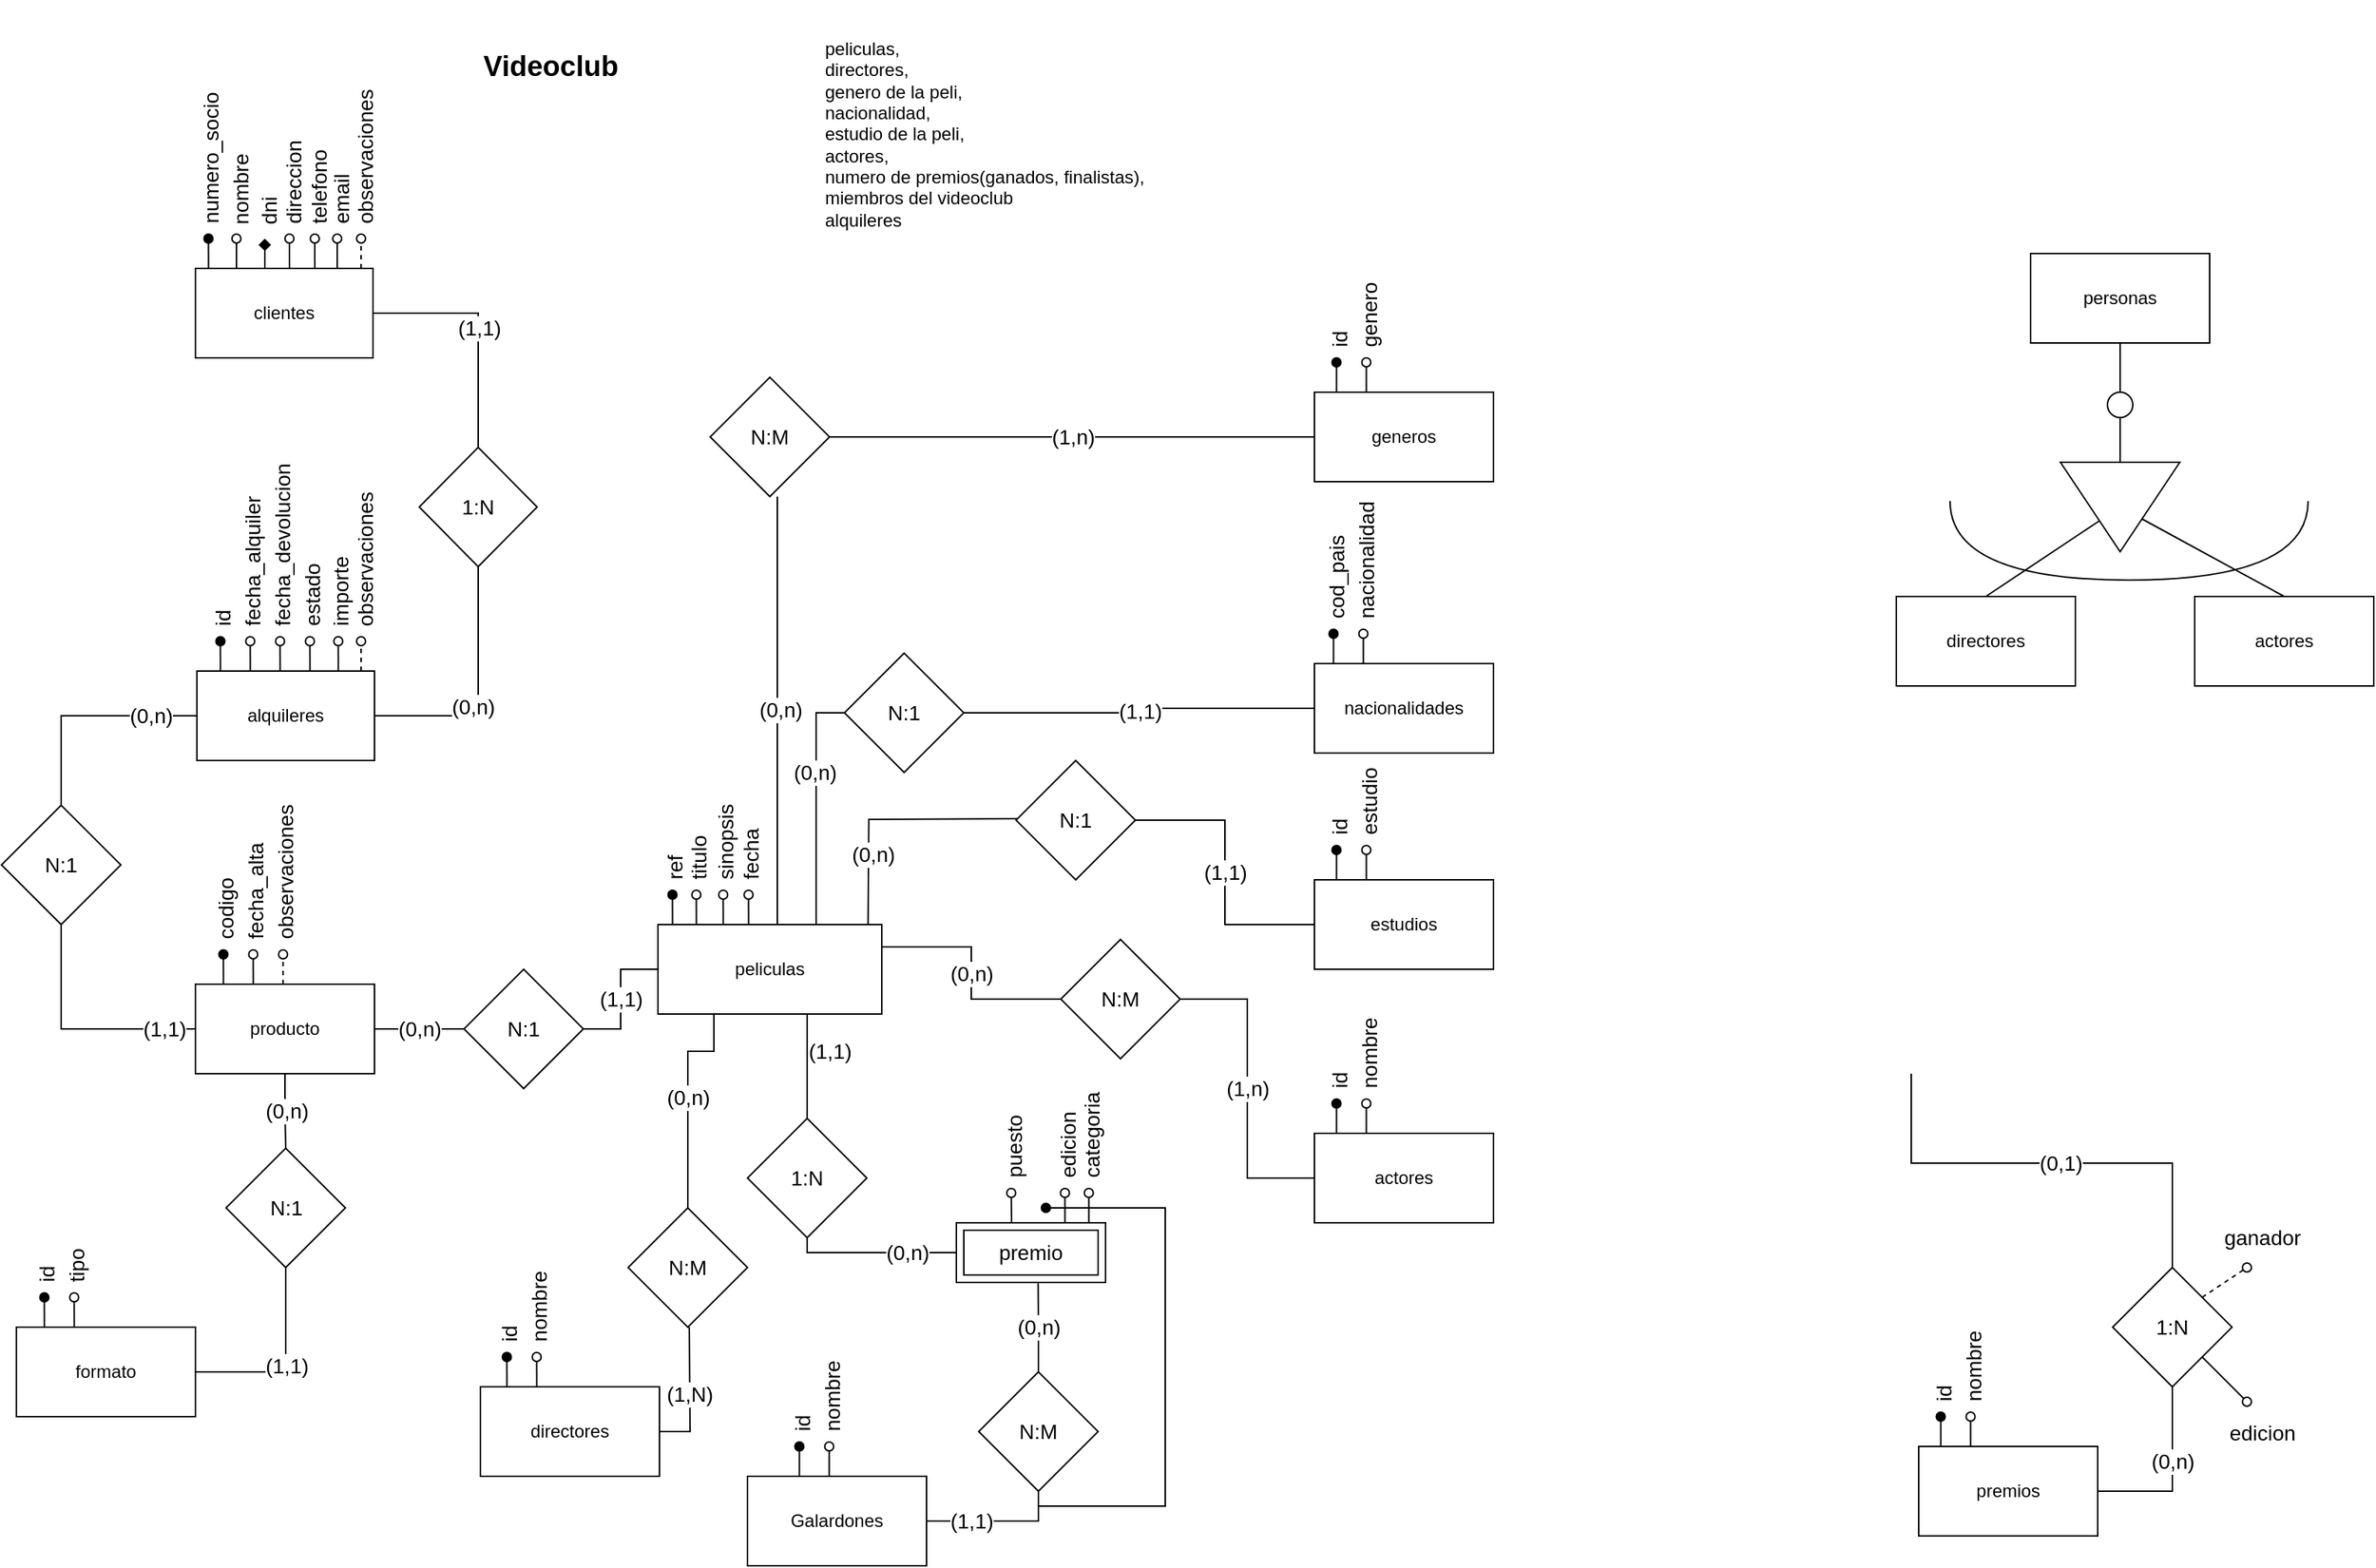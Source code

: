 <mxfile version="16.6.4" type="google"><diagram id="ZzHTfJQ7LZ8whR7xNDQ0" name="Page-1"><mxGraphModel dx="3016" dy="1094" grid="1" gridSize="10" guides="1" tooltips="1" connect="1" arrows="1" fold="1" page="1" pageScale="1" pageWidth="850" pageHeight="1100" math="0" shadow="0"><root><mxCell id="0"/><mxCell id="1" parent="0"/><mxCell id="6CoFgrHIhgTZ_sMAmWbc-1" value="peliculas" style="rounded=0;whiteSpace=wrap;html=1;" vertex="1" parent="1"><mxGeometry x="260" y="630" width="150" height="60" as="geometry"/></mxCell><mxCell id="6CoFgrHIhgTZ_sMAmWbc-2" value="peliculas, &lt;br&gt;directores, &lt;br&gt;genero de la peli, &lt;br&gt;nacionalidad, &lt;br&gt;estudio de la peli, &lt;br&gt;actores, &lt;br&gt;numero de premios(ganados, finalistas), &lt;br&gt;&lt;div&gt;&lt;span&gt;miembros del videoclub&lt;/span&gt;&lt;/div&gt;&lt;div&gt;&lt;span&gt;alquileres&lt;/span&gt;&lt;/div&gt;" style="text;html=1;strokeColor=none;fillColor=none;align=left;verticalAlign=middle;whiteSpace=wrap;rounded=0;" vertex="1" parent="1"><mxGeometry x="370" y="10" width="250" height="180" as="geometry"/></mxCell><mxCell id="6CoFgrHIhgTZ_sMAmWbc-3" value="Videoclub" style="text;html=1;strokeColor=none;fillColor=none;align=left;verticalAlign=middle;whiteSpace=wrap;rounded=0;fontStyle=1;fontSize=19;" vertex="1" parent="1"><mxGeometry x="141" y="40" width="210" height="30" as="geometry"/></mxCell><mxCell id="6CoFgrHIhgTZ_sMAmWbc-54" value="(1,N)" style="edgeStyle=orthogonalEdgeStyle;rounded=0;orthogonalLoop=1;jettySize=auto;html=1;entryX=0.5;entryY=1;entryDx=0;entryDy=0;fontSize=14;endArrow=none;endFill=0;exitX=1;exitY=0.5;exitDx=0;exitDy=0;" edge="1" parent="1" source="6CoFgrHIhgTZ_sMAmWbc-4"><mxGeometry relative="1" as="geometry"><mxPoint x="271.014" y="1009.97" as="sourcePoint"/><mxPoint x="281" y="900" as="targetPoint"/></mxGeometry></mxCell><mxCell id="6CoFgrHIhgTZ_sMAmWbc-4" value="directores" style="rounded=0;whiteSpace=wrap;html=1;" vertex="1" parent="1"><mxGeometry x="141" y="940" width="120" height="60" as="geometry"/></mxCell><mxCell id="6CoFgrHIhgTZ_sMAmWbc-47" value="(1,n)" style="edgeStyle=orthogonalEdgeStyle;rounded=0;orthogonalLoop=1;jettySize=auto;html=1;entryX=1;entryY=0.5;entryDx=0;entryDy=0;fontSize=14;endArrow=none;endFill=0;" edge="1" parent="1" source="6CoFgrHIhgTZ_sMAmWbc-5" target="6CoFgrHIhgTZ_sMAmWbc-42"><mxGeometry relative="1" as="geometry"/></mxCell><mxCell id="6CoFgrHIhgTZ_sMAmWbc-5" value="generos" style="rounded=0;whiteSpace=wrap;html=1;" vertex="1" parent="1"><mxGeometry x="700" y="273" width="120" height="60" as="geometry"/></mxCell><mxCell id="6CoFgrHIhgTZ_sMAmWbc-48" value="(1,1)" style="edgeStyle=orthogonalEdgeStyle;rounded=0;orthogonalLoop=1;jettySize=auto;html=1;fontSize=14;endArrow=none;endFill=0;" edge="1" parent="1" source="6CoFgrHIhgTZ_sMAmWbc-6" target="6CoFgrHIhgTZ_sMAmWbc-44"><mxGeometry relative="1" as="geometry"/></mxCell><mxCell id="6CoFgrHIhgTZ_sMAmWbc-6" value="nacionalidades" style="rounded=0;whiteSpace=wrap;html=1;" vertex="1" parent="1"><mxGeometry x="700" y="455" width="120" height="60" as="geometry"/></mxCell><mxCell id="6CoFgrHIhgTZ_sMAmWbc-49" value="(1,1)" style="edgeStyle=orthogonalEdgeStyle;rounded=0;orthogonalLoop=1;jettySize=auto;html=1;entryX=1;entryY=0.5;entryDx=0;entryDy=0;fontSize=14;endArrow=none;endFill=0;" edge="1" parent="1" source="6CoFgrHIhgTZ_sMAmWbc-7" target="6CoFgrHIhgTZ_sMAmWbc-45"><mxGeometry relative="1" as="geometry"/></mxCell><mxCell id="6CoFgrHIhgTZ_sMAmWbc-7" value="estudios" style="rounded=0;whiteSpace=wrap;html=1;" vertex="1" parent="1"><mxGeometry x="700" y="600" width="120" height="60" as="geometry"/></mxCell><mxCell id="6CoFgrHIhgTZ_sMAmWbc-50" value="(1,n)" style="edgeStyle=orthogonalEdgeStyle;rounded=0;orthogonalLoop=1;jettySize=auto;html=1;entryX=1;entryY=0.5;entryDx=0;entryDy=0;fontSize=14;endArrow=none;endFill=0;" edge="1" parent="1" source="6CoFgrHIhgTZ_sMAmWbc-8" target="6CoFgrHIhgTZ_sMAmWbc-46"><mxGeometry relative="1" as="geometry"/></mxCell><mxCell id="6CoFgrHIhgTZ_sMAmWbc-8" value="actores" style="rounded=0;whiteSpace=wrap;html=1;" vertex="1" parent="1"><mxGeometry x="700" y="770" width="120" height="60" as="geometry"/></mxCell><mxCell id="6CoFgrHIhgTZ_sMAmWbc-53" value="(1,1)" style="edgeStyle=orthogonalEdgeStyle;rounded=0;orthogonalLoop=1;jettySize=auto;html=1;fontSize=14;endArrow=none;endFill=0;entryX=0.5;entryY=1;entryDx=0;entryDy=0;" edge="1" parent="1" source="6CoFgrHIhgTZ_sMAmWbc-9" target="6CoFgrHIhgTZ_sMAmWbc-129"><mxGeometry x="-0.368" relative="1" as="geometry"><mxPoint x="590" y="980" as="targetPoint"/><mxPoint as="offset"/></mxGeometry></mxCell><mxCell id="6CoFgrHIhgTZ_sMAmWbc-9" value="Galardones" style="rounded=0;whiteSpace=wrap;html=1;" vertex="1" parent="1"><mxGeometry x="320" y="1000" width="120" height="60" as="geometry"/></mxCell><mxCell id="6CoFgrHIhgTZ_sMAmWbc-11" value="alquileres" style="rounded=0;whiteSpace=wrap;html=1;" vertex="1" parent="1"><mxGeometry x="-49" y="460" width="119" height="60" as="geometry"/></mxCell><mxCell id="6CoFgrHIhgTZ_sMAmWbc-37" value="(0,n)" style="edgeStyle=orthogonalEdgeStyle;rounded=0;orthogonalLoop=1;jettySize=auto;html=1;entryX=0.5;entryY=0;entryDx=0;entryDy=0;fontSize=14;endArrow=none;endFill=0;" edge="1" parent="1" source="6CoFgrHIhgTZ_sMAmWbc-12" target="6CoFgrHIhgTZ_sMAmWbc-36"><mxGeometry relative="1" as="geometry"/></mxCell><mxCell id="6CoFgrHIhgTZ_sMAmWbc-40" value="(0,n)" style="edgeStyle=orthogonalEdgeStyle;rounded=0;orthogonalLoop=1;jettySize=auto;html=1;entryX=0;entryY=0.5;entryDx=0;entryDy=0;fontSize=14;endArrow=none;endFill=0;" edge="1" parent="1" source="6CoFgrHIhgTZ_sMAmWbc-12" target="6CoFgrHIhgTZ_sMAmWbc-39"><mxGeometry relative="1" as="geometry"/></mxCell><mxCell id="6CoFgrHIhgTZ_sMAmWbc-12" value="producto" style="rounded=0;whiteSpace=wrap;html=1;" vertex="1" parent="1"><mxGeometry x="-50" y="670" width="120" height="60" as="geometry"/></mxCell><mxCell id="6CoFgrHIhgTZ_sMAmWbc-18" value="formato" style="rounded=0;whiteSpace=wrap;html=1;" vertex="1" parent="1"><mxGeometry x="-170" y="900" width="120" height="60" as="geometry"/></mxCell><mxCell id="6CoFgrHIhgTZ_sMAmWbc-23" value="(0,n)" style="edgeStyle=orthogonalEdgeStyle;rounded=0;orthogonalLoop=1;jettySize=auto;html=1;fontSize=14;endArrow=none;endFill=0;align=left;exitX=0.5;exitY=1;exitDx=0;exitDy=0;entryX=1;entryY=0.5;entryDx=0;entryDy=0;" edge="1" parent="1" source="6CoFgrHIhgTZ_sMAmWbc-27" target="6CoFgrHIhgTZ_sMAmWbc-11"><mxGeometry x="0.091" y="-20" relative="1" as="geometry"><mxPoint x="170" y="429.5" as="sourcePoint"/><mxPoint y="1" as="offset"/></mxGeometry></mxCell><mxCell id="6CoFgrHIhgTZ_sMAmWbc-27" value="1:N" style="rhombus;whiteSpace=wrap;html=1;fontSize=14;strokeColor=default;fillColor=default;" vertex="1" parent="1"><mxGeometry x="100" y="310" width="79" height="80" as="geometry"/></mxCell><mxCell id="6CoFgrHIhgTZ_sMAmWbc-29" value="(1,1)" style="edgeStyle=orthogonalEdgeStyle;rounded=0;orthogonalLoop=1;jettySize=auto;html=1;fontSize=14;endArrow=none;endFill=0;" edge="1" parent="1" source="6CoFgrHIhgTZ_sMAmWbc-28" target="6CoFgrHIhgTZ_sMAmWbc-27"><mxGeometry relative="1" as="geometry"/></mxCell><mxCell id="6CoFgrHIhgTZ_sMAmWbc-71" value="numero_socio" style="rounded=0;orthogonalLoop=1;jettySize=auto;html=1;exitX=0.25;exitY=0;exitDx=0;exitDy=0;fontSize=14;endArrow=oval;endFill=1;horizontal=0;align=left;verticalAlign=middle;" edge="1" parent="1"><mxGeometry x="1" y="-10" relative="1" as="geometry"><mxPoint x="-41.28" y="170" as="targetPoint"/><mxPoint x="-41.25" y="190" as="sourcePoint"/><mxPoint x="-10" y="-10" as="offset"/></mxGeometry></mxCell><mxCell id="6CoFgrHIhgTZ_sMAmWbc-72" value="nombre" style="edgeStyle=none;rounded=0;orthogonalLoop=1;jettySize=auto;html=1;exitX=0.5;exitY=0;exitDx=0;exitDy=0;fontSize=14;endArrow=oval;endFill=0;horizontal=0;verticalAlign=middle;align=left;" edge="1" parent="1"><mxGeometry x="1" y="-10" relative="1" as="geometry"><mxPoint x="-22.52" y="170" as="targetPoint"/><mxPoint x="-22.5" y="190" as="sourcePoint"/><mxPoint x="-9" y="-10" as="offset"/></mxGeometry></mxCell><mxCell id="6CoFgrHIhgTZ_sMAmWbc-28" value="clientes" style="rounded=0;whiteSpace=wrap;html=1;" vertex="1" parent="1"><mxGeometry x="-50" y="190" width="119" height="60" as="geometry"/></mxCell><mxCell id="6CoFgrHIhgTZ_sMAmWbc-31" value="(0,n)" style="edgeStyle=orthogonalEdgeStyle;rounded=0;orthogonalLoop=1;jettySize=auto;html=1;entryX=0;entryY=0.5;entryDx=0;entryDy=0;fontSize=14;endArrow=none;endFill=0;exitX=0.5;exitY=0;exitDx=0;exitDy=0;" edge="1" parent="1" source="6CoFgrHIhgTZ_sMAmWbc-30" target="6CoFgrHIhgTZ_sMAmWbc-11"><mxGeometry x="0.589" relative="1" as="geometry"><mxPoint as="offset"/></mxGeometry></mxCell><mxCell id="6CoFgrHIhgTZ_sMAmWbc-32" value="(1,1)" style="edgeStyle=orthogonalEdgeStyle;rounded=0;orthogonalLoop=1;jettySize=auto;html=1;entryX=0;entryY=0.25;entryDx=0;entryDy=0;fontSize=14;endArrow=none;endFill=0;exitX=0.5;exitY=1;exitDx=0;exitDy=0;" edge="1" parent="1" source="6CoFgrHIhgTZ_sMAmWbc-30" target="6CoFgrHIhgTZ_sMAmWbc-12"><mxGeometry x="0.586" relative="1" as="geometry"><Array as="points"><mxPoint x="-140" y="700"/><mxPoint x="-50" y="700"/></Array><mxPoint as="offset"/></mxGeometry></mxCell><mxCell id="6CoFgrHIhgTZ_sMAmWbc-30" value="N:1" style="rhombus;whiteSpace=wrap;html=1;fontSize=14;strokeColor=default;fillColor=default;" vertex="1" parent="1"><mxGeometry x="-180" y="550" width="80" height="80" as="geometry"/></mxCell><mxCell id="6CoFgrHIhgTZ_sMAmWbc-38" value="(1,1)" style="edgeStyle=orthogonalEdgeStyle;rounded=0;orthogonalLoop=1;jettySize=auto;html=1;entryX=1;entryY=0.5;entryDx=0;entryDy=0;fontSize=14;endArrow=none;endFill=0;exitX=0.5;exitY=1;exitDx=0;exitDy=0;" edge="1" parent="1" source="6CoFgrHIhgTZ_sMAmWbc-36" target="6CoFgrHIhgTZ_sMAmWbc-18"><mxGeometry relative="1" as="geometry"/></mxCell><mxCell id="6CoFgrHIhgTZ_sMAmWbc-36" value="N:1" style="rhombus;whiteSpace=wrap;html=1;fontSize=14;strokeColor=default;fillColor=default;" vertex="1" parent="1"><mxGeometry x="-29.5" y="780" width="80" height="80" as="geometry"/></mxCell><mxCell id="6CoFgrHIhgTZ_sMAmWbc-41" value="(1,1)" style="edgeStyle=orthogonalEdgeStyle;rounded=0;orthogonalLoop=1;jettySize=auto;html=1;entryX=0;entryY=0.5;entryDx=0;entryDy=0;fontSize=14;endArrow=none;endFill=0;" edge="1" parent="1" source="6CoFgrHIhgTZ_sMAmWbc-39" target="6CoFgrHIhgTZ_sMAmWbc-1"><mxGeometry relative="1" as="geometry"/></mxCell><mxCell id="6CoFgrHIhgTZ_sMAmWbc-39" value="N:1" style="rhombus;whiteSpace=wrap;html=1;fontSize=14;strokeColor=default;fillColor=default;" vertex="1" parent="1"><mxGeometry x="130" y="660" width="80" height="80" as="geometry"/></mxCell><mxCell id="6CoFgrHIhgTZ_sMAmWbc-55" value="&lt;span style=&quot;color: rgb(0 , 0 , 0) ; font-family: &amp;#34;helvetica&amp;#34; ; font-size: 14px ; font-style: normal ; font-weight: 400 ; letter-spacing: normal ; text-align: center ; text-indent: 0px ; text-transform: none ; word-spacing: 0px ; background-color: rgb(255 , 255 , 255) ; display: inline ; float: none&quot;&gt;(0,n)&lt;/span&gt;" style="edgeStyle=orthogonalEdgeStyle;rounded=0;orthogonalLoop=1;jettySize=auto;html=1;fontSize=14;endArrow=none;endFill=0;" edge="1" parent="1"><mxGeometry x="-0.002" y="2" relative="1" as="geometry"><mxPoint x="340" y="343" as="sourcePoint"/><mxPoint x="340" y="630" as="targetPoint"/><mxPoint as="offset"/></mxGeometry></mxCell><mxCell id="6CoFgrHIhgTZ_sMAmWbc-42" value="N:M" style="rhombus;whiteSpace=wrap;html=1;fontSize=14;strokeColor=default;fillColor=default;" vertex="1" parent="1"><mxGeometry x="295" y="263" width="80" height="80" as="geometry"/></mxCell><mxCell id="6CoFgrHIhgTZ_sMAmWbc-59" style="edgeStyle=orthogonalEdgeStyle;rounded=0;orthogonalLoop=1;jettySize=auto;html=1;entryX=0.75;entryY=0;entryDx=0;entryDy=0;fontSize=14;endArrow=none;endFill=0;" edge="1" parent="1"><mxGeometry relative="1" as="geometry"><mxPoint x="391" y="488" as="sourcePoint"/><mxPoint x="378.5" y="630" as="targetPoint"/><Array as="points"><mxPoint x="366" y="488"/><mxPoint x="366" y="630"/></Array></mxGeometry></mxCell><mxCell id="6CoFgrHIhgTZ_sMAmWbc-60" value="(0,n)" style="edgeLabel;html=1;align=center;verticalAlign=middle;resizable=0;points=[];fontSize=14;" vertex="1" connectable="0" parent="6CoFgrHIhgTZ_sMAmWbc-59"><mxGeometry x="0.747" y="-1" relative="1" as="geometry"><mxPoint y="-92" as="offset"/></mxGeometry></mxCell><mxCell id="6CoFgrHIhgTZ_sMAmWbc-44" value="N:1" style="rhombus;whiteSpace=wrap;html=1;fontSize=14;strokeColor=default;fillColor=default;" vertex="1" parent="1"><mxGeometry x="385" y="448" width="80" height="80" as="geometry"/></mxCell><mxCell id="6CoFgrHIhgTZ_sMAmWbc-61" style="edgeStyle=orthogonalEdgeStyle;rounded=0;orthogonalLoop=1;jettySize=auto;html=1;entryX=0.912;entryY=0.019;entryDx=0;entryDy=0;entryPerimeter=0;fontSize=14;endArrow=none;endFill=0;" edge="1" parent="1"><mxGeometry relative="1" as="geometry"><mxPoint x="504" y="559.0" as="sourcePoint"/><mxPoint x="400.8" y="630.14" as="targetPoint"/></mxGeometry></mxCell><mxCell id="6CoFgrHIhgTZ_sMAmWbc-62" value="(0,n)" style="edgeLabel;html=1;align=center;verticalAlign=middle;resizable=0;points=[];fontSize=14;" vertex="1" connectable="0" parent="6CoFgrHIhgTZ_sMAmWbc-61"><mxGeometry x="0.851" relative="1" as="geometry"><mxPoint x="3" y="-35" as="offset"/></mxGeometry></mxCell><mxCell id="6CoFgrHIhgTZ_sMAmWbc-45" value="N:1" style="rhombus;whiteSpace=wrap;html=1;fontSize=14;strokeColor=default;fillColor=default;" vertex="1" parent="1"><mxGeometry x="500" y="520" width="80" height="80" as="geometry"/></mxCell><mxCell id="6CoFgrHIhgTZ_sMAmWbc-63" value="(0,n)" style="edgeStyle=orthogonalEdgeStyle;rounded=0;orthogonalLoop=1;jettySize=auto;html=1;entryX=1;entryY=0.25;entryDx=0;entryDy=0;fontSize=14;endArrow=none;endFill=0;" edge="1" parent="1" source="6CoFgrHIhgTZ_sMAmWbc-46" target="6CoFgrHIhgTZ_sMAmWbc-1"><mxGeometry relative="1" as="geometry"/></mxCell><mxCell id="6CoFgrHIhgTZ_sMAmWbc-46" value="N:M" style="rhombus;whiteSpace=wrap;html=1;fontSize=14;strokeColor=default;fillColor=default;" vertex="1" parent="1"><mxGeometry x="530" y="640" width="80" height="80" as="geometry"/></mxCell><mxCell id="6CoFgrHIhgTZ_sMAmWbc-66" value="(1,1)" style="edgeStyle=orthogonalEdgeStyle;rounded=0;orthogonalLoop=1;jettySize=auto;html=1;fontSize=14;endArrow=none;endFill=0;exitX=0.5;exitY=0;exitDx=0;exitDy=0;" edge="1" parent="1" source="6CoFgrHIhgTZ_sMAmWbc-127" target="6CoFgrHIhgTZ_sMAmWbc-1"><mxGeometry x="0.294" y="-15" relative="1" as="geometry"><mxPoint x="510.023" y="820.023" as="sourcePoint"/><Array as="points"><mxPoint x="360" y="740"/><mxPoint x="360" y="740"/></Array><mxPoint as="offset"/></mxGeometry></mxCell><mxCell id="6CoFgrHIhgTZ_sMAmWbc-67" value="(0,n)" style="edgeStyle=orthogonalEdgeStyle;rounded=0;orthogonalLoop=1;jettySize=auto;html=1;fontSize=14;endArrow=none;endFill=0;exitX=0.5;exitY=0;exitDx=0;exitDy=0;entryX=0.25;entryY=1;entryDx=0;entryDy=0;" edge="1" parent="1" source="6CoFgrHIhgTZ_sMAmWbc-52" target="6CoFgrHIhgTZ_sMAmWbc-1"><mxGeometry relative="1" as="geometry"><mxPoint x="350" y="780" as="targetPoint"/><Array as="points"><mxPoint x="280" y="715"/><mxPoint x="297" y="715"/></Array></mxGeometry></mxCell><mxCell id="6CoFgrHIhgTZ_sMAmWbc-52" value="N:M" style="rhombus;whiteSpace=wrap;html=1;fontSize=14;strokeColor=default;fillColor=default;" vertex="1" parent="1"><mxGeometry x="240" y="820" width="80" height="80" as="geometry"/></mxCell><mxCell id="6CoFgrHIhgTZ_sMAmWbc-73" value="dni" style="edgeStyle=none;rounded=0;orthogonalLoop=1;jettySize=auto;html=1;exitX=0.5;exitY=0;exitDx=0;exitDy=0;fontSize=14;endArrow=diamond;endFill=1;horizontal=0;verticalAlign=middle;align=left;" edge="1" parent="1"><mxGeometry x="1" y="-10" relative="1" as="geometry"><mxPoint x="-3.52" y="170" as="targetPoint"/><mxPoint x="-3.5" y="190" as="sourcePoint"/><mxPoint x="-9" y="-10" as="offset"/></mxGeometry></mxCell><mxCell id="6CoFgrHIhgTZ_sMAmWbc-74" value="direccion" style="edgeStyle=none;rounded=0;orthogonalLoop=1;jettySize=auto;html=1;exitX=0.5;exitY=0;exitDx=0;exitDy=0;fontSize=14;endArrow=oval;endFill=0;horizontal=0;verticalAlign=middle;align=left;" edge="1" parent="1"><mxGeometry x="1" y="-10" relative="1" as="geometry"><mxPoint x="13.0" y="170" as="targetPoint"/><mxPoint x="13.02" y="190" as="sourcePoint"/><mxPoint x="-9" y="-10" as="offset"/></mxGeometry></mxCell><mxCell id="6CoFgrHIhgTZ_sMAmWbc-75" value="telefono" style="edgeStyle=none;rounded=0;orthogonalLoop=1;jettySize=auto;html=1;exitX=0.5;exitY=0;exitDx=0;exitDy=0;fontSize=14;endArrow=oval;endFill=0;horizontal=0;verticalAlign=middle;align=left;" edge="1" parent="1"><mxGeometry x="1" y="-10" relative="1" as="geometry"><mxPoint x="30" y="170" as="targetPoint"/><mxPoint x="30.02" y="190" as="sourcePoint"/><mxPoint x="-9" y="-10" as="offset"/></mxGeometry></mxCell><mxCell id="6CoFgrHIhgTZ_sMAmWbc-77" value="email" style="edgeStyle=none;rounded=0;orthogonalLoop=1;jettySize=auto;html=1;exitX=0.5;exitY=0;exitDx=0;exitDy=0;fontSize=14;endArrow=oval;endFill=0;horizontal=0;verticalAlign=middle;align=left;" edge="1" parent="1"><mxGeometry x="1" y="-10" relative="1" as="geometry"><mxPoint x="45" y="170" as="targetPoint"/><mxPoint x="45.02" y="190" as="sourcePoint"/><mxPoint x="-9" y="-10" as="offset"/></mxGeometry></mxCell><mxCell id="6CoFgrHIhgTZ_sMAmWbc-78" value="fecha_alquiler&lt;br&gt;" style="rounded=0;orthogonalLoop=1;jettySize=auto;html=1;exitX=0.25;exitY=0;exitDx=0;exitDy=0;fontSize=14;endArrow=oval;endFill=0;horizontal=0;align=left;verticalAlign=middle;" edge="1" parent="1"><mxGeometry x="1" y="-10" relative="1" as="geometry"><mxPoint x="-13.28" y="440" as="targetPoint"/><mxPoint x="-13.25" y="460" as="sourcePoint"/><mxPoint x="-10" y="-10" as="offset"/></mxGeometry></mxCell><mxCell id="6CoFgrHIhgTZ_sMAmWbc-79" value="fecha_devolucion" style="rounded=0;orthogonalLoop=1;jettySize=auto;html=1;exitX=0.25;exitY=0;exitDx=0;exitDy=0;fontSize=14;endArrow=oval;endFill=0;horizontal=0;align=left;verticalAlign=middle;" edge="1" parent="1"><mxGeometry x="1" y="-10" relative="1" as="geometry"><mxPoint x="6.72" y="440" as="targetPoint"/><mxPoint x="6.75" y="460" as="sourcePoint"/><mxPoint x="-10" y="-10" as="offset"/></mxGeometry></mxCell><mxCell id="6CoFgrHIhgTZ_sMAmWbc-80" value="estado" style="rounded=0;orthogonalLoop=1;jettySize=auto;html=1;exitX=0.25;exitY=0;exitDx=0;exitDy=0;fontSize=14;endArrow=oval;endFill=0;horizontal=0;align=left;verticalAlign=middle;" edge="1" parent="1"><mxGeometry x="1" y="-10" relative="1" as="geometry"><mxPoint x="26.72" y="440" as="targetPoint"/><mxPoint x="26.75" y="460" as="sourcePoint"/><mxPoint x="-10" y="-10" as="offset"/></mxGeometry></mxCell><mxCell id="6CoFgrHIhgTZ_sMAmWbc-82" value="id" style="rounded=0;orthogonalLoop=1;jettySize=auto;html=1;exitX=0.25;exitY=0;exitDx=0;exitDy=0;fontSize=14;endArrow=oval;endFill=1;horizontal=0;align=left;verticalAlign=middle;" edge="1" parent="1"><mxGeometry x="1" y="-10" relative="1" as="geometry"><mxPoint x="-33.28" y="440" as="targetPoint"/><mxPoint x="-33.25" y="460" as="sourcePoint"/><mxPoint x="-10" y="-10" as="offset"/></mxGeometry></mxCell><mxCell id="6CoFgrHIhgTZ_sMAmWbc-83" value="importe" style="rounded=0;orthogonalLoop=1;jettySize=auto;html=1;exitX=0.25;exitY=0;exitDx=0;exitDy=0;fontSize=14;endArrow=oval;endFill=0;horizontal=0;align=left;verticalAlign=middle;" edge="1" parent="1"><mxGeometry x="1" y="-10" relative="1" as="geometry"><mxPoint x="45.72" y="440" as="targetPoint"/><mxPoint x="45.75" y="460" as="sourcePoint"/><mxPoint x="-10" y="-10" as="offset"/></mxGeometry></mxCell><mxCell id="6CoFgrHIhgTZ_sMAmWbc-85" value="fecha_alta" style="rounded=0;orthogonalLoop=1;jettySize=auto;html=1;exitX=0.25;exitY=0;exitDx=0;exitDy=0;fontSize=14;endArrow=oval;endFill=0;horizontal=0;align=left;verticalAlign=middle;" edge="1" parent="1"><mxGeometry x="1" y="-10" relative="1" as="geometry"><mxPoint x="-11.28" y="650" as="targetPoint"/><mxPoint x="-11.25" y="670" as="sourcePoint"/><mxPoint x="-10" y="-10" as="offset"/></mxGeometry></mxCell><mxCell id="6CoFgrHIhgTZ_sMAmWbc-86" value="codigo" style="rounded=0;orthogonalLoop=1;jettySize=auto;html=1;exitX=0.25;exitY=0;exitDx=0;exitDy=0;fontSize=14;endArrow=oval;endFill=1;horizontal=0;align=left;verticalAlign=middle;" edge="1" parent="1"><mxGeometry x="1" y="-10" relative="1" as="geometry"><mxPoint x="-31.28" y="650" as="targetPoint"/><mxPoint x="-31.25" y="670" as="sourcePoint"/><mxPoint x="-10" y="-10" as="offset"/></mxGeometry></mxCell><mxCell id="6CoFgrHIhgTZ_sMAmWbc-87" value="observaciones" style="rounded=0;orthogonalLoop=1;jettySize=auto;html=1;exitX=0.25;exitY=0;exitDx=0;exitDy=0;fontSize=14;endArrow=oval;endFill=0;horizontal=0;align=left;verticalAlign=middle;dashed=1;" edge="1" parent="1"><mxGeometry x="1" y="-10" relative="1" as="geometry"><mxPoint x="8.72" y="650" as="targetPoint"/><mxPoint x="8.75" y="670" as="sourcePoint"/><mxPoint x="-10" y="-10" as="offset"/></mxGeometry></mxCell><mxCell id="6CoFgrHIhgTZ_sMAmWbc-88" value="observaciones" style="edgeStyle=none;rounded=0;orthogonalLoop=1;jettySize=auto;html=1;exitX=0.5;exitY=0;exitDx=0;exitDy=0;fontSize=14;endArrow=oval;endFill=0;horizontal=0;verticalAlign=middle;align=left;dashed=1;" edge="1" parent="1"><mxGeometry x="1" y="-10" relative="1" as="geometry"><mxPoint x="61" y="170" as="targetPoint"/><mxPoint x="61.02" y="190" as="sourcePoint"/><mxPoint x="-9" y="-10" as="offset"/></mxGeometry></mxCell><mxCell id="6CoFgrHIhgTZ_sMAmWbc-91" value="nombre" style="rounded=0;orthogonalLoop=1;jettySize=auto;html=1;exitX=0.25;exitY=0;exitDx=0;exitDy=0;fontSize=14;endArrow=oval;endFill=0;horizontal=0;align=left;verticalAlign=middle;" edge="1" parent="1"><mxGeometry x="1" y="-10" relative="1" as="geometry"><mxPoint x="178.72" y="920" as="targetPoint"/><mxPoint x="178.75" y="940" as="sourcePoint"/><mxPoint x="-10" y="-10" as="offset"/></mxGeometry></mxCell><mxCell id="6CoFgrHIhgTZ_sMAmWbc-92" value="id" style="rounded=0;orthogonalLoop=1;jettySize=auto;html=1;exitX=0.25;exitY=0;exitDx=0;exitDy=0;fontSize=14;endArrow=oval;endFill=1;horizontal=0;align=left;verticalAlign=middle;" edge="1" parent="1"><mxGeometry x="1" y="-10" relative="1" as="geometry"><mxPoint x="158.72" y="920" as="targetPoint"/><mxPoint x="158.75" y="940" as="sourcePoint"/><mxPoint x="-10" y="-10" as="offset"/></mxGeometry></mxCell><mxCell id="6CoFgrHIhgTZ_sMAmWbc-93" value="titulo" style="rounded=0;orthogonalLoop=1;jettySize=auto;html=1;exitX=0.25;exitY=0;exitDx=0;exitDy=0;fontSize=14;endArrow=oval;endFill=0;horizontal=0;align=left;verticalAlign=middle;" edge="1" parent="1"><mxGeometry x="1" y="-10" relative="1" as="geometry"><mxPoint x="285.72" y="610" as="targetPoint"/><mxPoint x="285.75" y="630" as="sourcePoint"/><mxPoint x="-10" y="-10" as="offset"/></mxGeometry></mxCell><mxCell id="6CoFgrHIhgTZ_sMAmWbc-94" value="sinopsis" style="rounded=0;orthogonalLoop=1;jettySize=auto;html=1;exitX=0.25;exitY=0;exitDx=0;exitDy=0;fontSize=14;endArrow=oval;endFill=0;horizontal=0;align=left;verticalAlign=middle;" edge="1" parent="1"><mxGeometry x="1" y="-10" relative="1" as="geometry"><mxPoint x="303.72" y="610" as="targetPoint"/><mxPoint x="303.75" y="630" as="sourcePoint"/><mxPoint x="-10" y="-10" as="offset"/></mxGeometry></mxCell><mxCell id="6CoFgrHIhgTZ_sMAmWbc-95" value="ref" style="rounded=0;orthogonalLoop=1;jettySize=auto;html=1;exitX=0.25;exitY=0;exitDx=0;exitDy=0;fontSize=14;endArrow=oval;endFill=1;horizontal=0;align=left;verticalAlign=middle;" edge="1" parent="1"><mxGeometry x="1" y="-10" relative="1" as="geometry"><mxPoint x="269.72" y="610" as="targetPoint"/><mxPoint x="269.75" y="630" as="sourcePoint"/><mxPoint x="-10" y="-10" as="offset"/></mxGeometry></mxCell><mxCell id="6CoFgrHIhgTZ_sMAmWbc-96" value="genero" style="rounded=0;orthogonalLoop=1;jettySize=auto;html=1;exitX=0.25;exitY=0;exitDx=0;exitDy=0;fontSize=14;endArrow=oval;endFill=0;horizontal=0;align=left;verticalAlign=middle;" edge="1" parent="1"><mxGeometry x="1" y="-10" relative="1" as="geometry"><mxPoint x="734.77" y="253" as="targetPoint"/><mxPoint x="734.8" y="273" as="sourcePoint"/><mxPoint x="-10" y="-10" as="offset"/></mxGeometry></mxCell><mxCell id="6CoFgrHIhgTZ_sMAmWbc-97" value="id" style="rounded=0;orthogonalLoop=1;jettySize=auto;html=1;exitX=0.25;exitY=0;exitDx=0;exitDy=0;fontSize=14;endArrow=oval;endFill=1;horizontal=0;align=left;verticalAlign=middle;" edge="1" parent="1"><mxGeometry x="1" y="-10" relative="1" as="geometry"><mxPoint x="714.77" y="253" as="targetPoint"/><mxPoint x="714.8" y="273" as="sourcePoint"/><mxPoint x="-10" y="-10" as="offset"/></mxGeometry></mxCell><mxCell id="6CoFgrHIhgTZ_sMAmWbc-98" value="nacionalidad" style="rounded=0;orthogonalLoop=1;jettySize=auto;html=1;exitX=0.25;exitY=0;exitDx=0;exitDy=0;fontSize=14;endArrow=oval;endFill=0;horizontal=0;align=left;verticalAlign=middle;" edge="1" parent="1"><mxGeometry x="1" y="-10" relative="1" as="geometry"><mxPoint x="732.77" y="435" as="targetPoint"/><mxPoint x="732.8" y="455" as="sourcePoint"/><mxPoint x="-10" y="-10" as="offset"/></mxGeometry></mxCell><mxCell id="6CoFgrHIhgTZ_sMAmWbc-99" value="cod_pais" style="rounded=0;orthogonalLoop=1;jettySize=auto;html=1;exitX=0.25;exitY=0;exitDx=0;exitDy=0;fontSize=14;endArrow=oval;endFill=1;horizontal=0;align=left;verticalAlign=middle;" edge="1" parent="1"><mxGeometry x="1" y="-10" relative="1" as="geometry"><mxPoint x="712.77" y="435" as="targetPoint"/><mxPoint x="712.8" y="455" as="sourcePoint"/><mxPoint x="-10" y="-10" as="offset"/></mxGeometry></mxCell><mxCell id="6CoFgrHIhgTZ_sMAmWbc-100" value="estudio" style="rounded=0;orthogonalLoop=1;jettySize=auto;html=1;exitX=0.25;exitY=0;exitDx=0;exitDy=0;fontSize=14;endArrow=oval;endFill=0;horizontal=0;align=left;verticalAlign=middle;" edge="1" parent="1"><mxGeometry x="1" y="-10" relative="1" as="geometry"><mxPoint x="734.77" y="580" as="targetPoint"/><mxPoint x="734.8" y="600" as="sourcePoint"/><mxPoint x="-10" y="-10" as="offset"/></mxGeometry></mxCell><mxCell id="6CoFgrHIhgTZ_sMAmWbc-101" value="id" style="rounded=0;orthogonalLoop=1;jettySize=auto;html=1;exitX=0.25;exitY=0;exitDx=0;exitDy=0;fontSize=14;endArrow=oval;endFill=1;horizontal=0;align=left;verticalAlign=middle;" edge="1" parent="1"><mxGeometry x="1" y="-10" relative="1" as="geometry"><mxPoint x="714.77" y="580" as="targetPoint"/><mxPoint x="714.8" y="600" as="sourcePoint"/><mxPoint x="-10" y="-10" as="offset"/></mxGeometry></mxCell><mxCell id="6CoFgrHIhgTZ_sMAmWbc-104" value="nombre" style="rounded=0;orthogonalLoop=1;jettySize=auto;html=1;exitX=0.25;exitY=0;exitDx=0;exitDy=0;fontSize=14;endArrow=oval;endFill=0;horizontal=0;align=left;verticalAlign=middle;" edge="1" parent="1"><mxGeometry x="1" y="-10" relative="1" as="geometry"><mxPoint x="734.77" y="750" as="targetPoint"/><mxPoint x="734.8" y="770" as="sourcePoint"/><mxPoint x="-10" y="-10" as="offset"/></mxGeometry></mxCell><mxCell id="6CoFgrHIhgTZ_sMAmWbc-105" value="id" style="rounded=0;orthogonalLoop=1;jettySize=auto;html=1;exitX=0.25;exitY=0;exitDx=0;exitDy=0;fontSize=14;endArrow=oval;endFill=1;horizontal=0;align=left;verticalAlign=middle;" edge="1" parent="1"><mxGeometry x="1" y="-10" relative="1" as="geometry"><mxPoint x="714.77" y="750" as="targetPoint"/><mxPoint x="714.8" y="770" as="sourcePoint"/><mxPoint x="-10" y="-10" as="offset"/></mxGeometry></mxCell><mxCell id="6CoFgrHIhgTZ_sMAmWbc-106" value="nombre" style="rounded=0;orthogonalLoop=1;jettySize=auto;html=1;exitX=0.25;exitY=0;exitDx=0;exitDy=0;fontSize=14;endArrow=oval;endFill=0;horizontal=0;align=left;verticalAlign=middle;" edge="1" parent="1"><mxGeometry x="1" y="-10" relative="1" as="geometry"><mxPoint x="374.77" y="980" as="targetPoint"/><mxPoint x="374.8" y="1000" as="sourcePoint"/><mxPoint x="-10" y="-10" as="offset"/></mxGeometry></mxCell><mxCell id="6CoFgrHIhgTZ_sMAmWbc-107" value="id" style="rounded=0;orthogonalLoop=1;jettySize=auto;html=1;exitX=0.25;exitY=0;exitDx=0;exitDy=0;fontSize=14;endArrow=oval;endFill=1;horizontal=0;align=left;verticalAlign=middle;" edge="1" parent="1"><mxGeometry x="1" y="-10" relative="1" as="geometry"><mxPoint x="354.77" y="980" as="targetPoint"/><mxPoint x="354.8" y="1000" as="sourcePoint"/><mxPoint x="-10" y="-10" as="offset"/></mxGeometry></mxCell><mxCell id="6CoFgrHIhgTZ_sMAmWbc-111" value="observaciones" style="edgeStyle=none;rounded=0;orthogonalLoop=1;jettySize=auto;html=1;exitX=0.5;exitY=0;exitDx=0;exitDy=0;fontSize=14;endArrow=oval;endFill=0;horizontal=0;verticalAlign=middle;align=left;dashed=1;" edge="1" parent="1"><mxGeometry x="1" y="-10" relative="1" as="geometry"><mxPoint x="61" y="440" as="targetPoint"/><mxPoint x="61.02" y="460" as="sourcePoint"/><mxPoint x="-9" y="-10" as="offset"/></mxGeometry></mxCell><mxCell id="6CoFgrHIhgTZ_sMAmWbc-112" value="fecha" style="rounded=0;orthogonalLoop=1;jettySize=auto;html=1;exitX=0.25;exitY=0;exitDx=0;exitDy=0;fontSize=14;endArrow=oval;endFill=0;horizontal=0;align=left;verticalAlign=middle;" edge="1" parent="1"><mxGeometry x="1" y="-10" relative="1" as="geometry"><mxPoint x="320.72" y="610.0" as="targetPoint"/><mxPoint x="320.75" y="630" as="sourcePoint"/><mxPoint x="-10" y="-10" as="offset"/></mxGeometry></mxCell><mxCell id="6CoFgrHIhgTZ_sMAmWbc-113" value="(0,n)" style="edgeStyle=orthogonalEdgeStyle;rounded=0;orthogonalLoop=1;jettySize=auto;html=1;fontSize=14;endArrow=none;endFill=0;" edge="1" parent="1" source="6CoFgrHIhgTZ_sMAmWbc-114" target="6CoFgrHIhgTZ_sMAmWbc-118"><mxGeometry x="0.167" relative="1" as="geometry"><mxPoint as="offset"/></mxGeometry></mxCell><mxCell id="6CoFgrHIhgTZ_sMAmWbc-114" value="premios" style="rounded=0;whiteSpace=wrap;html=1;" vertex="1" parent="1"><mxGeometry x="1105" y="980" width="120" height="60" as="geometry"/></mxCell><mxCell id="6CoFgrHIhgTZ_sMAmWbc-115" value="(0,1)" style="edgeStyle=orthogonalEdgeStyle;rounded=0;orthogonalLoop=1;jettySize=auto;html=1;fontSize=14;endArrow=none;endFill=0;" edge="1" parent="1" source="6CoFgrHIhgTZ_sMAmWbc-118"><mxGeometry x="-0.048" relative="1" as="geometry"><mxPoint x="1100" y="730" as="targetPoint"/><Array as="points"><mxPoint x="1100" y="790"/></Array><mxPoint as="offset"/></mxGeometry></mxCell><mxCell id="6CoFgrHIhgTZ_sMAmWbc-116" value="edicion" style="edgeStyle=none;rounded=0;orthogonalLoop=1;jettySize=auto;html=1;exitX=1;exitY=1;exitDx=0;exitDy=0;fontSize=14;endArrow=oval;endFill=0;" edge="1" parent="1" source="6CoFgrHIhgTZ_sMAmWbc-118"><mxGeometry x="1" y="-22" relative="1" as="geometry"><mxPoint x="1325" y="950" as="targetPoint"/><mxPoint x="26" y="5" as="offset"/></mxGeometry></mxCell><mxCell id="6CoFgrHIhgTZ_sMAmWbc-117" value="ganador" style="edgeStyle=none;rounded=0;orthogonalLoop=1;jettySize=auto;html=1;exitX=1;exitY=0;exitDx=0;exitDy=0;fontSize=14;endArrow=oval;endFill=0;dashed=1;" edge="1" parent="1" source="6CoFgrHIhgTZ_sMAmWbc-118"><mxGeometry x="1" y="22" relative="1" as="geometry"><mxPoint x="1325" y="860" as="targetPoint"/><mxPoint x="22" y="-2" as="offset"/></mxGeometry></mxCell><mxCell id="6CoFgrHIhgTZ_sMAmWbc-118" value="1:N" style="rhombus;whiteSpace=wrap;html=1;fontSize=14;strokeColor=default;fillColor=default;" vertex="1" parent="1"><mxGeometry x="1235" y="860" width="80" height="80" as="geometry"/></mxCell><mxCell id="6CoFgrHIhgTZ_sMAmWbc-119" value="nombre" style="rounded=0;orthogonalLoop=1;jettySize=auto;html=1;exitX=0.25;exitY=0;exitDx=0;exitDy=0;fontSize=14;endArrow=oval;endFill=0;horizontal=0;align=left;verticalAlign=middle;" edge="1" parent="1"><mxGeometry x="1" y="-10" relative="1" as="geometry"><mxPoint x="1139.77" y="960" as="targetPoint"/><mxPoint x="1139.8" y="980" as="sourcePoint"/><mxPoint x="-10" y="-10" as="offset"/></mxGeometry></mxCell><mxCell id="6CoFgrHIhgTZ_sMAmWbc-120" value="id" style="rounded=0;orthogonalLoop=1;jettySize=auto;html=1;exitX=0.25;exitY=0;exitDx=0;exitDy=0;fontSize=14;endArrow=oval;endFill=1;horizontal=0;align=left;verticalAlign=middle;" edge="1" parent="1"><mxGeometry x="1" y="-10" relative="1" as="geometry"><mxPoint x="1119.77" y="960" as="targetPoint"/><mxPoint x="1119.8" y="980" as="sourcePoint"/><mxPoint x="-10" y="-10" as="offset"/></mxGeometry></mxCell><mxCell id="6CoFgrHIhgTZ_sMAmWbc-121" value="premio" style="shape=ext;margin=3;double=1;whiteSpace=wrap;html=1;align=center;fontSize=14;strokeColor=default;fillColor=default;" vertex="1" parent="1"><mxGeometry x="460" y="830" width="100" height="40" as="geometry"/></mxCell><mxCell id="6CoFgrHIhgTZ_sMAmWbc-122" value="edicion" style="rounded=0;orthogonalLoop=1;jettySize=auto;html=1;exitX=0.25;exitY=0;exitDx=0;exitDy=0;fontSize=14;endArrow=oval;endFill=0;horizontal=0;align=left;verticalAlign=middle;" edge="1" parent="1"><mxGeometry x="1" y="-10" relative="1" as="geometry"><mxPoint x="532.77" y="810" as="targetPoint"/><mxPoint x="532.8" y="830" as="sourcePoint"/><mxPoint x="-10" y="-10" as="offset"/></mxGeometry></mxCell><mxCell id="6CoFgrHIhgTZ_sMAmWbc-125" value="categoria" style="rounded=0;orthogonalLoop=1;jettySize=auto;html=1;exitX=0.25;exitY=0;exitDx=0;exitDy=0;fontSize=14;endArrow=oval;endFill=0;horizontal=0;align=left;verticalAlign=middle;" edge="1" parent="1"><mxGeometry x="1" y="-10" relative="1" as="geometry"><mxPoint x="548.77" y="810" as="targetPoint"/><mxPoint x="548.8" y="830" as="sourcePoint"/><mxPoint x="-10" y="-10" as="offset"/></mxGeometry></mxCell><mxCell id="6CoFgrHIhgTZ_sMAmWbc-126" value="puesto" style="rounded=0;orthogonalLoop=1;jettySize=auto;html=1;fontSize=14;endArrow=oval;endFill=0;horizontal=0;align=left;verticalAlign=middle;" edge="1" parent="1"><mxGeometry x="1" y="-10" relative="1" as="geometry"><mxPoint x="496.77" y="810" as="targetPoint"/><mxPoint x="497" y="830" as="sourcePoint"/><mxPoint x="-10" y="-10" as="offset"/></mxGeometry></mxCell><mxCell id="6CoFgrHIhgTZ_sMAmWbc-137" style="edgeStyle=orthogonalEdgeStyle;rounded=0;orthogonalLoop=1;jettySize=auto;html=1;entryX=0;entryY=0.5;entryDx=0;entryDy=0;fontSize=14;endArrow=none;endFill=0;" edge="1" parent="1" source="6CoFgrHIhgTZ_sMAmWbc-127" target="6CoFgrHIhgTZ_sMAmWbc-121"><mxGeometry relative="1" as="geometry"><Array as="points"><mxPoint x="360" y="850"/></Array></mxGeometry></mxCell><mxCell id="6CoFgrHIhgTZ_sMAmWbc-138" value="(0,n)" style="edgeLabel;html=1;align=center;verticalAlign=middle;resizable=0;points=[];fontSize=14;" vertex="1" connectable="0" parent="6CoFgrHIhgTZ_sMAmWbc-137"><mxGeometry x="0.402" relative="1" as="geometry"><mxPoint as="offset"/></mxGeometry></mxCell><mxCell id="6CoFgrHIhgTZ_sMAmWbc-127" value="1:N" style="rhombus;whiteSpace=wrap;html=1;fontSize=14;strokeColor=default;fillColor=default;" vertex="1" parent="1"><mxGeometry x="320" y="760" width="80" height="80" as="geometry"/></mxCell><mxCell id="6CoFgrHIhgTZ_sMAmWbc-131" value="(0,n)" style="edgeStyle=orthogonalEdgeStyle;rounded=0;orthogonalLoop=1;jettySize=auto;html=1;entryX=0.548;entryY=1.017;entryDx=0;entryDy=0;entryPerimeter=0;fontSize=14;endArrow=none;endFill=0;" edge="1" parent="1" source="6CoFgrHIhgTZ_sMAmWbc-129" target="6CoFgrHIhgTZ_sMAmWbc-121"><mxGeometry relative="1" as="geometry"/></mxCell><mxCell id="6CoFgrHIhgTZ_sMAmWbc-129" value="N:M" style="rhombus;whiteSpace=wrap;html=1;fontSize=14;strokeColor=default;fillColor=default;" vertex="1" parent="1"><mxGeometry x="475" y="930" width="80" height="80" as="geometry"/></mxCell><mxCell id="6CoFgrHIhgTZ_sMAmWbc-136" value="" style="endArrow=oval;html=1;rounded=0;fontSize=14;edgeStyle=orthogonalEdgeStyle;endFill=1;" edge="1" parent="1"><mxGeometry width="50" height="50" relative="1" as="geometry"><mxPoint x="515" y="1020" as="sourcePoint"/><mxPoint x="520" y="820" as="targetPoint"/><Array as="points"><mxPoint x="600" y="820"/></Array></mxGeometry></mxCell><mxCell id="6CoFgrHIhgTZ_sMAmWbc-139" value="tipo" style="rounded=0;orthogonalLoop=1;jettySize=auto;html=1;exitX=0.25;exitY=0;exitDx=0;exitDy=0;fontSize=14;endArrow=oval;endFill=0;horizontal=0;align=left;verticalAlign=middle;" edge="1" parent="1"><mxGeometry x="1" y="-10" relative="1" as="geometry"><mxPoint x="-131.28" y="880" as="targetPoint"/><mxPoint x="-131.25" y="900" as="sourcePoint"/><mxPoint x="-10" y="-10" as="offset"/></mxGeometry></mxCell><mxCell id="6CoFgrHIhgTZ_sMAmWbc-140" value="id" style="rounded=0;orthogonalLoop=1;jettySize=auto;html=1;exitX=0.25;exitY=0;exitDx=0;exitDy=0;fontSize=14;endArrow=oval;endFill=1;horizontal=0;align=left;verticalAlign=middle;" edge="1" parent="1"><mxGeometry x="1" y="-10" relative="1" as="geometry"><mxPoint x="-151.28" y="880" as="targetPoint"/><mxPoint x="-151.25" y="900" as="sourcePoint"/><mxPoint x="-10" y="-10" as="offset"/></mxGeometry></mxCell><mxCell id="6CoFgrHIhgTZ_sMAmWbc-144" style="edgeStyle=orthogonalEdgeStyle;rounded=0;orthogonalLoop=1;jettySize=auto;html=1;entryX=0.5;entryY=0;entryDx=0;entryDy=0;fontSize=14;endArrow=none;endFill=0;" edge="1" parent="1" source="6CoFgrHIhgTZ_sMAmWbc-141" target="6CoFgrHIhgTZ_sMAmWbc-145"><mxGeometry relative="1" as="geometry"/></mxCell><mxCell id="6CoFgrHIhgTZ_sMAmWbc-141" value="personas&lt;br&gt;" style="rounded=0;whiteSpace=wrap;html=1;" vertex="1" parent="1"><mxGeometry x="1180" y="180" width="120" height="60" as="geometry"/></mxCell><mxCell id="6CoFgrHIhgTZ_sMAmWbc-150" style="rounded=0;orthogonalLoop=1;jettySize=auto;html=1;entryX=0.5;entryY=0;entryDx=0;entryDy=0;fontSize=14;endArrow=none;endFill=0;" edge="1" parent="1" source="6CoFgrHIhgTZ_sMAmWbc-143" target="6CoFgrHIhgTZ_sMAmWbc-148"><mxGeometry relative="1" as="geometry"/></mxCell><mxCell id="6CoFgrHIhgTZ_sMAmWbc-151" style="edgeStyle=none;rounded=0;orthogonalLoop=1;jettySize=auto;html=1;entryX=0.5;entryY=0;entryDx=0;entryDy=0;fontSize=14;endArrow=none;endFill=0;" edge="1" parent="1" source="6CoFgrHIhgTZ_sMAmWbc-143" target="6CoFgrHIhgTZ_sMAmWbc-149"><mxGeometry relative="1" as="geometry"/></mxCell><mxCell id="6CoFgrHIhgTZ_sMAmWbc-143" value="" style="triangle;whiteSpace=wrap;html=1;fontSize=14;strokeColor=default;fillColor=default;rotation=90;" vertex="1" parent="1"><mxGeometry x="1210" y="310" width="60" height="80" as="geometry"/></mxCell><mxCell id="6CoFgrHIhgTZ_sMAmWbc-147" style="edgeStyle=orthogonalEdgeStyle;rounded=0;orthogonalLoop=1;jettySize=auto;html=1;entryX=0;entryY=0.5;entryDx=0;entryDy=0;fontSize=14;endArrow=none;endFill=0;" edge="1" parent="1" source="6CoFgrHIhgTZ_sMAmWbc-145" target="6CoFgrHIhgTZ_sMAmWbc-143"><mxGeometry relative="1" as="geometry"/></mxCell><mxCell id="6CoFgrHIhgTZ_sMAmWbc-145" value="" style="ellipse;whiteSpace=wrap;html=1;aspect=fixed;fontSize=14;strokeColor=default;fillColor=default;" vertex="1" parent="1"><mxGeometry x="1231.5" y="273" width="17" height="17" as="geometry"/></mxCell><mxCell id="6CoFgrHIhgTZ_sMAmWbc-148" value="directores" style="rounded=0;whiteSpace=wrap;html=1;" vertex="1" parent="1"><mxGeometry x="1090" y="410" width="120" height="60" as="geometry"/></mxCell><mxCell id="6CoFgrHIhgTZ_sMAmWbc-149" value="actores" style="rounded=0;whiteSpace=wrap;html=1;" vertex="1" parent="1"><mxGeometry x="1290" y="410" width="120" height="60" as="geometry"/></mxCell><mxCell id="6CoFgrHIhgTZ_sMAmWbc-152" value="" style="endArrow=none;html=1;rounded=0;fontSize=14;edgeStyle=orthogonalEdgeStyle;curved=1;" edge="1" parent="1"><mxGeometry relative="1" as="geometry"><mxPoint x="1126" y="346" as="sourcePoint"/><mxPoint x="1366" y="346" as="targetPoint"/><Array as="points"><mxPoint x="1126" y="399"/><mxPoint x="1366" y="399"/></Array></mxGeometry></mxCell></root></mxGraphModel></diagram></mxfile>